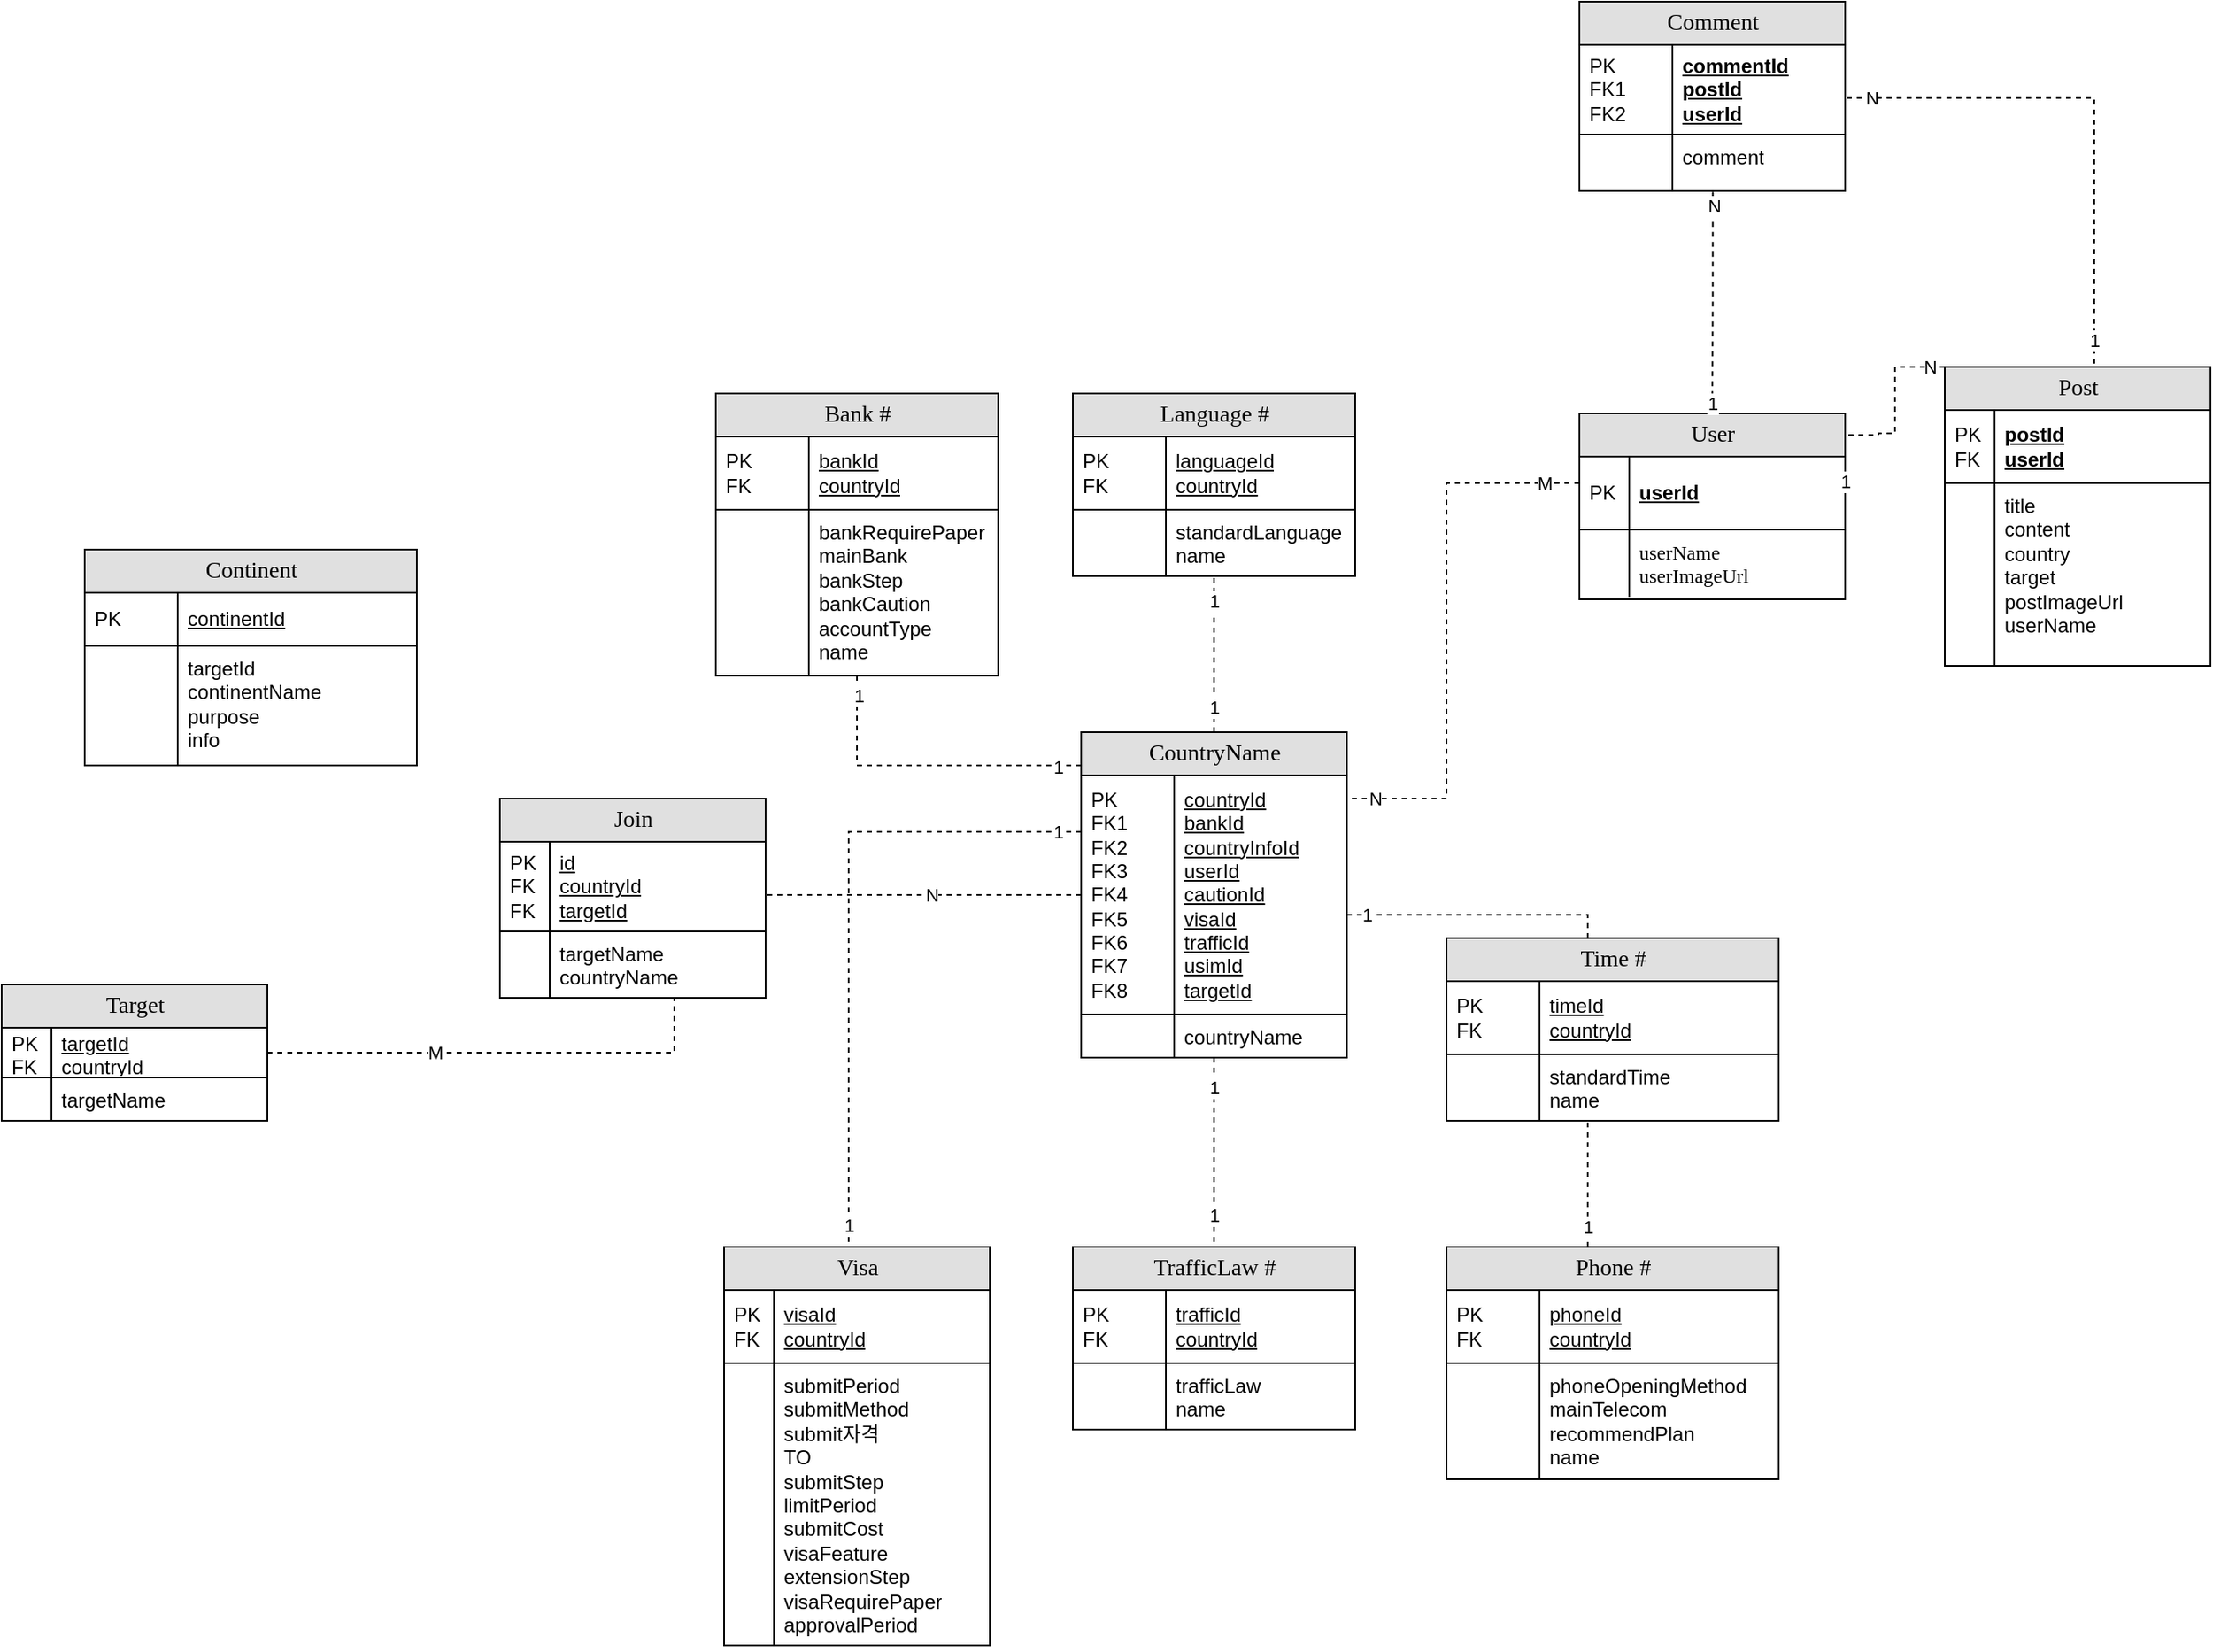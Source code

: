 <mxfile version="18.0.1" type="github">
  <diagram name="Page-1" id="e56a1550-8fbb-45ad-956c-1786394a9013">
    <mxGraphModel dx="2138" dy="579" grid="1" gridSize="10" guides="1" tooltips="1" connect="1" arrows="1" fold="1" page="1" pageScale="1" pageWidth="1100" pageHeight="850" background="none" math="0" shadow="0">
      <root>
        <mxCell id="0" />
        <mxCell id="1" parent="0" />
        <mxCell id="2e49270ec7c68f3f-8" value="Target" style="swimlane;html=1;fontStyle=0;childLayout=stackLayout;horizontal=1;startSize=26;fillColor=#e0e0e0;horizontalStack=0;resizeParent=1;resizeLast=0;collapsible=1;marginBottom=0;swimlaneFillColor=#ffffff;align=center;rounded=0;shadow=0;comic=0;labelBackgroundColor=none;strokeWidth=1;fontFamily=Verdana;fontSize=14;swimlaneLine=1;" parent="1" vertex="1">
          <mxGeometry x="-1050" y="722" width="160" height="82" as="geometry" />
        </mxCell>
        <mxCell id="2e49270ec7c68f3f-9" value="&lt;span style=&quot;font-weight: normal&quot;&gt;targetId&lt;br&gt;countryId&lt;br&gt;&lt;/span&gt;" style="shape=partialRectangle;top=0;left=0;right=0;bottom=1;html=1;align=left;verticalAlign=middle;fillColor=none;spacingLeft=34;spacingRight=4;whiteSpace=wrap;overflow=hidden;rotatable=0;points=[[0,0.5],[1,0.5]];portConstraint=eastwest;dropTarget=0;fontStyle=5;" parent="2e49270ec7c68f3f-8" vertex="1">
          <mxGeometry y="26" width="160" height="30" as="geometry" />
        </mxCell>
        <mxCell id="2e49270ec7c68f3f-10" value="PK&lt;br&gt;FK" style="shape=partialRectangle;top=0;left=0;bottom=0;html=1;fillColor=none;align=left;verticalAlign=middle;spacingLeft=4;spacingRight=4;whiteSpace=wrap;overflow=hidden;rotatable=0;points=[];portConstraint=eastwest;part=1;" parent="2e49270ec7c68f3f-9" vertex="1" connectable="0">
          <mxGeometry width="30" height="30" as="geometry" />
        </mxCell>
        <mxCell id="2e49270ec7c68f3f-11" value="targetName" style="shape=partialRectangle;top=0;left=0;right=0;bottom=0;html=1;align=left;verticalAlign=top;fillColor=none;spacingLeft=34;spacingRight=4;whiteSpace=wrap;overflow=hidden;rotatable=0;points=[[0,0.5],[1,0.5]];portConstraint=eastwest;dropTarget=0;" parent="2e49270ec7c68f3f-8" vertex="1">
          <mxGeometry y="56" width="160" height="26" as="geometry" />
        </mxCell>
        <mxCell id="2e49270ec7c68f3f-12" value="" style="shape=partialRectangle;top=0;left=0;bottom=0;html=1;fillColor=none;align=left;verticalAlign=top;spacingLeft=4;spacingRight=4;whiteSpace=wrap;overflow=hidden;rotatable=0;points=[];portConstraint=eastwest;part=1;" parent="2e49270ec7c68f3f-11" vertex="1" connectable="0">
          <mxGeometry width="30" height="26" as="geometry" />
        </mxCell>
        <mxCell id="2e49270ec7c68f3f-19" value="Post" style="swimlane;html=1;fontStyle=0;childLayout=stackLayout;horizontal=1;startSize=26;fillColor=#e0e0e0;horizontalStack=0;resizeParent=1;resizeLast=0;collapsible=1;marginBottom=0;swimlaneFillColor=#ffffff;align=center;rounded=0;shadow=0;comic=0;labelBackgroundColor=none;strokeWidth=1;fontFamily=Verdana;fontSize=14" parent="1" vertex="1">
          <mxGeometry x="120" y="350" width="160" height="180" as="geometry" />
        </mxCell>
        <mxCell id="2e49270ec7c68f3f-20" value="postId&lt;br&gt;userId" style="shape=partialRectangle;top=0;left=0;right=0;bottom=1;html=1;align=left;verticalAlign=middle;fillColor=none;spacingLeft=34;spacingRight=4;whiteSpace=wrap;overflow=hidden;rotatable=0;points=[[0,0.5],[1,0.5]];portConstraint=eastwest;dropTarget=0;fontStyle=5;" parent="2e49270ec7c68f3f-19" vertex="1">
          <mxGeometry y="26" width="160" height="44" as="geometry" />
        </mxCell>
        <mxCell id="2e49270ec7c68f3f-21" value="PK&lt;br&gt;FK" style="shape=partialRectangle;top=0;left=0;bottom=0;html=1;fillColor=none;align=left;verticalAlign=middle;spacingLeft=4;spacingRight=4;whiteSpace=wrap;overflow=hidden;rotatable=0;points=[];portConstraint=eastwest;part=1;" parent="2e49270ec7c68f3f-20" vertex="1" connectable="0">
          <mxGeometry width="30" height="44" as="geometry" />
        </mxCell>
        <mxCell id="2e49270ec7c68f3f-22" value="title&lt;br&gt;content&lt;br&gt;country&lt;br&gt;target&lt;br&gt;postImageUrl&lt;br&gt;userName" style="shape=partialRectangle;top=0;left=0;right=0;bottom=0;html=1;align=left;verticalAlign=top;fillColor=none;spacingLeft=34;spacingRight=4;whiteSpace=wrap;overflow=hidden;rotatable=0;points=[[0,0.5],[1,0.5]];portConstraint=eastwest;dropTarget=0;" parent="2e49270ec7c68f3f-19" vertex="1">
          <mxGeometry y="70" width="160" height="110" as="geometry" />
        </mxCell>
        <mxCell id="2e49270ec7c68f3f-23" value="" style="shape=partialRectangle;top=0;left=0;bottom=0;html=1;fillColor=none;align=left;verticalAlign=top;spacingLeft=4;spacingRight=4;whiteSpace=wrap;overflow=hidden;rotatable=0;points=[];portConstraint=eastwest;part=1;" parent="2e49270ec7c68f3f-22" vertex="1" connectable="0">
          <mxGeometry width="30" height="110" as="geometry" />
        </mxCell>
        <mxCell id="2e49270ec7c68f3f-41" value="Language #" style="swimlane;html=1;fontStyle=0;childLayout=stackLayout;horizontal=1;startSize=26;fillColor=#e0e0e0;horizontalStack=0;resizeParent=1;resizeLast=0;collapsible=1;marginBottom=0;swimlaneFillColor=#ffffff;align=center;rounded=0;shadow=0;comic=0;labelBackgroundColor=none;strokeWidth=1;fontFamily=Verdana;fontSize=14" parent="1" vertex="1">
          <mxGeometry x="-405" y="366" width="170" height="110" as="geometry" />
        </mxCell>
        <mxCell id="2e49270ec7c68f3f-44" value="languageId&lt;br&gt;countryId" style="shape=partialRectangle;top=0;left=0;right=0;bottom=1;html=1;align=left;verticalAlign=middle;fillColor=none;spacingLeft=60;spacingRight=4;whiteSpace=wrap;overflow=hidden;rotatable=0;points=[[0,0.5],[1,0.5]];portConstraint=eastwest;dropTarget=0;fontStyle=4;" parent="2e49270ec7c68f3f-41" vertex="1">
          <mxGeometry y="26" width="170" height="44" as="geometry" />
        </mxCell>
        <mxCell id="2e49270ec7c68f3f-45" value="&lt;span style=&quot;font-weight: normal&quot;&gt;PK&lt;br&gt;FK&lt;/span&gt;" style="shape=partialRectangle;fontStyle=1;top=0;left=0;bottom=0;html=1;fillColor=none;align=left;verticalAlign=middle;spacingLeft=4;spacingRight=4;whiteSpace=wrap;overflow=hidden;rotatable=0;points=[];portConstraint=eastwest;part=1;" parent="2e49270ec7c68f3f-44" vertex="1" connectable="0">
          <mxGeometry width="56" height="44" as="geometry" />
        </mxCell>
        <mxCell id="2e49270ec7c68f3f-46" value="standardLanguage&lt;br&gt;name" style="shape=partialRectangle;top=0;left=0;right=0;bottom=0;html=1;align=left;verticalAlign=top;fillColor=none;spacingLeft=60;spacingRight=4;whiteSpace=wrap;overflow=hidden;rotatable=0;points=[[0,0.5],[1,0.5]];portConstraint=eastwest;dropTarget=0;" parent="2e49270ec7c68f3f-41" vertex="1">
          <mxGeometry y="70" width="170" height="40" as="geometry" />
        </mxCell>
        <mxCell id="2e49270ec7c68f3f-47" value="" style="shape=partialRectangle;top=0;left=0;bottom=0;html=1;fillColor=none;align=left;verticalAlign=top;spacingLeft=4;spacingRight=4;whiteSpace=wrap;overflow=hidden;rotatable=0;points=[];portConstraint=eastwest;part=1;" parent="2e49270ec7c68f3f-46" vertex="1" connectable="0">
          <mxGeometry width="56" height="40" as="geometry" />
        </mxCell>
        <mxCell id="2e49270ec7c68f3f-48" value="Comment" style="swimlane;html=1;fontStyle=0;childLayout=stackLayout;horizontal=1;startSize=26;fillColor=#e0e0e0;horizontalStack=0;resizeParent=1;resizeLast=0;collapsible=1;marginBottom=0;swimlaneFillColor=#ffffff;align=center;rounded=0;shadow=0;comic=0;labelBackgroundColor=none;strokeWidth=1;fontFamily=Verdana;fontSize=14" parent="1" vertex="1">
          <mxGeometry x="-100" y="130" width="160" height="114" as="geometry" />
        </mxCell>
        <mxCell id="2e49270ec7c68f3f-51" value="commentId&lt;br&gt;postId&lt;br&gt;userId" style="shape=partialRectangle;top=0;left=0;right=0;bottom=1;html=1;align=left;verticalAlign=middle;fillColor=none;spacingLeft=60;spacingRight=4;whiteSpace=wrap;overflow=hidden;rotatable=0;points=[[0,0.5],[1,0.5]];portConstraint=eastwest;dropTarget=0;fontStyle=5;" parent="2e49270ec7c68f3f-48" vertex="1">
          <mxGeometry y="26" width="160" height="54" as="geometry" />
        </mxCell>
        <mxCell id="2e49270ec7c68f3f-52" value="&lt;span style=&quot;font-weight: 400&quot;&gt;PK&lt;/span&gt;&lt;br style=&quot;font-weight: 400&quot;&gt;&lt;span style=&quot;font-weight: 400&quot;&gt;FK1&lt;/span&gt;&lt;br style=&quot;font-weight: 400&quot;&gt;&lt;span style=&quot;font-weight: 400&quot;&gt;FK2&lt;/span&gt;&lt;span style=&quot;font-weight: normal&quot;&gt;&lt;br&gt;&lt;/span&gt;" style="shape=partialRectangle;fontStyle=1;top=0;left=0;bottom=0;html=1;fillColor=none;align=left;verticalAlign=middle;spacingLeft=4;spacingRight=4;whiteSpace=wrap;overflow=hidden;rotatable=0;points=[];portConstraint=eastwest;part=1;" parent="2e49270ec7c68f3f-51" vertex="1" connectable="0">
          <mxGeometry width="56" height="54" as="geometry" />
        </mxCell>
        <mxCell id="2e49270ec7c68f3f-53" value="comment" style="shape=partialRectangle;top=0;left=0;right=0;bottom=0;html=1;align=left;verticalAlign=top;fillColor=none;spacingLeft=60;spacingRight=4;whiteSpace=wrap;overflow=hidden;rotatable=0;points=[[0,0.5],[1,0.5]];portConstraint=eastwest;dropTarget=0;" parent="2e49270ec7c68f3f-48" vertex="1">
          <mxGeometry y="80" width="160" height="34" as="geometry" />
        </mxCell>
        <mxCell id="2e49270ec7c68f3f-54" value="" style="shape=partialRectangle;top=0;left=0;bottom=0;html=1;fillColor=none;align=left;verticalAlign=top;spacingLeft=4;spacingRight=4;whiteSpace=wrap;overflow=hidden;rotatable=0;points=[];portConstraint=eastwest;part=1;" parent="2e49270ec7c68f3f-53" vertex="1" connectable="0">
          <mxGeometry width="56" height="34" as="geometry" />
        </mxCell>
        <mxCell id="2e49270ec7c68f3f-80" value="User" style="swimlane;html=1;fontStyle=0;childLayout=stackLayout;horizontal=1;startSize=26;fillColor=#e0e0e0;horizontalStack=0;resizeParent=1;resizeLast=0;collapsible=1;marginBottom=0;swimlaneFillColor=#ffffff;align=center;rounded=0;shadow=0;comic=0;labelBackgroundColor=none;strokeWidth=1;fontFamily=Verdana;fontSize=14" parent="1" vertex="1">
          <mxGeometry x="-100" y="378" width="160" height="112" as="geometry" />
        </mxCell>
        <mxCell id="2e49270ec7c68f3f-81" value="userId&lt;br&gt;" style="shape=partialRectangle;top=0;left=0;right=0;bottom=1;html=1;align=left;verticalAlign=middle;fillColor=none;spacingLeft=34;spacingRight=4;whiteSpace=wrap;overflow=hidden;rotatable=0;points=[[0,0.5],[1,0.5]];portConstraint=eastwest;dropTarget=0;fontStyle=5;" parent="2e49270ec7c68f3f-80" vertex="1">
          <mxGeometry y="26" width="160" height="44" as="geometry" />
        </mxCell>
        <mxCell id="2e49270ec7c68f3f-82" value="PK" style="shape=partialRectangle;top=0;left=0;bottom=0;html=1;fillColor=none;align=left;verticalAlign=middle;spacingLeft=4;spacingRight=4;whiteSpace=wrap;overflow=hidden;rotatable=0;points=[];portConstraint=eastwest;part=1;" parent="2e49270ec7c68f3f-81" vertex="1" connectable="0">
          <mxGeometry width="30" height="44" as="geometry" />
        </mxCell>
        <mxCell id="2e49270ec7c68f3f-83" value="&lt;span style=&quot;font-family: verdana;&quot;&gt;userName&lt;/span&gt;&lt;span style=&quot;font-family: &amp;quot;verdana&amp;quot;&quot;&gt;&lt;br&gt;userImageUrl&lt;/span&gt;&lt;span style=&quot;font-family: &amp;quot;verdana&amp;quot;&quot;&gt;&lt;br&gt;&lt;/span&gt;" style="shape=partialRectangle;top=0;left=0;right=0;bottom=0;html=1;align=left;verticalAlign=top;fillColor=none;spacingLeft=34;spacingRight=4;whiteSpace=wrap;overflow=hidden;rotatable=0;points=[[0,0.5],[1,0.5]];portConstraint=eastwest;dropTarget=0;" parent="2e49270ec7c68f3f-80" vertex="1">
          <mxGeometry y="70" width="160" height="40" as="geometry" />
        </mxCell>
        <mxCell id="2e49270ec7c68f3f-84" value="" style="shape=partialRectangle;top=0;left=0;bottom=0;html=1;fillColor=none;align=left;verticalAlign=top;spacingLeft=4;spacingRight=4;whiteSpace=wrap;overflow=hidden;rotatable=0;points=[];portConstraint=eastwest;part=1;" parent="2e49270ec7c68f3f-83" vertex="1" connectable="0">
          <mxGeometry width="30" height="40" as="geometry" />
        </mxCell>
        <mxCell id="tNIk587-VXtJ0hKRiNav-23" value="Visa" style="swimlane;html=1;fontStyle=0;childLayout=stackLayout;horizontal=1;startSize=26;fillColor=#e0e0e0;horizontalStack=0;resizeParent=1;resizeLast=0;collapsible=1;marginBottom=0;swimlaneFillColor=#ffffff;align=center;rounded=0;shadow=0;comic=0;labelBackgroundColor=none;strokeWidth=1;fontFamily=Verdana;fontSize=14;swimlaneLine=1;" parent="1" vertex="1">
          <mxGeometry x="-615" y="880" width="160" height="240" as="geometry" />
        </mxCell>
        <mxCell id="tNIk587-VXtJ0hKRiNav-24" value="&lt;span style=&quot;font-weight: normal&quot;&gt;visaId&lt;br&gt;countryId&lt;br&gt;&lt;/span&gt;" style="shape=partialRectangle;top=0;left=0;right=0;bottom=1;html=1;align=left;verticalAlign=middle;fillColor=none;spacingLeft=34;spacingRight=4;whiteSpace=wrap;overflow=hidden;rotatable=0;points=[[0,0.5],[1,0.5]];portConstraint=eastwest;dropTarget=0;fontStyle=5;" parent="tNIk587-VXtJ0hKRiNav-23" vertex="1">
          <mxGeometry y="26" width="160" height="44" as="geometry" />
        </mxCell>
        <mxCell id="tNIk587-VXtJ0hKRiNav-25" value="PK&lt;br&gt;FK" style="shape=partialRectangle;top=0;left=0;bottom=0;html=1;fillColor=none;align=left;verticalAlign=middle;spacingLeft=4;spacingRight=4;whiteSpace=wrap;overflow=hidden;rotatable=0;points=[];portConstraint=eastwest;part=1;" parent="tNIk587-VXtJ0hKRiNav-24" vertex="1" connectable="0">
          <mxGeometry width="30" height="44" as="geometry" />
        </mxCell>
        <mxCell id="tNIk587-VXtJ0hKRiNav-26" value="submitPeriod&lt;br&gt;submitMethod&lt;br&gt;submit자격&lt;br&gt;TO&lt;br&gt;submitStep&lt;br&gt;limitPeriod&lt;br&gt;submitCost&lt;br&gt;visaFeature&lt;br&gt;extensionStep&lt;br&gt;visaRequirePaper&lt;br&gt;approvalPeriod" style="shape=partialRectangle;top=0;left=0;right=0;bottom=0;html=1;align=left;verticalAlign=top;fillColor=none;spacingLeft=34;spacingRight=4;whiteSpace=wrap;overflow=hidden;rotatable=0;points=[[0,0.5],[1,0.5]];portConstraint=eastwest;dropTarget=0;" parent="tNIk587-VXtJ0hKRiNav-23" vertex="1">
          <mxGeometry y="70" width="160" height="170" as="geometry" />
        </mxCell>
        <mxCell id="tNIk587-VXtJ0hKRiNav-27" value="" style="shape=partialRectangle;top=0;left=0;bottom=0;html=1;fillColor=none;align=left;verticalAlign=top;spacingLeft=4;spacingRight=4;whiteSpace=wrap;overflow=hidden;rotatable=0;points=[];portConstraint=eastwest;part=1;" parent="tNIk587-VXtJ0hKRiNav-26" vertex="1" connectable="0">
          <mxGeometry width="30" height="170" as="geometry" />
        </mxCell>
        <mxCell id="tNIk587-VXtJ0hKRiNav-42" value="Bank #" style="swimlane;html=1;fontStyle=0;childLayout=stackLayout;horizontal=1;startSize=26;fillColor=#e0e0e0;horizontalStack=0;resizeParent=1;resizeLast=0;collapsible=1;marginBottom=0;swimlaneFillColor=#ffffff;align=center;rounded=0;shadow=0;comic=0;labelBackgroundColor=none;strokeWidth=1;fontFamily=Verdana;fontSize=14" parent="1" vertex="1">
          <mxGeometry x="-620" y="366" width="170" height="170" as="geometry" />
        </mxCell>
        <mxCell id="tNIk587-VXtJ0hKRiNav-43" value="&lt;span style=&quot;font-weight: 400&quot;&gt;bankId&lt;br&gt;countryId&lt;br&gt;&lt;/span&gt;" style="shape=partialRectangle;top=0;left=0;right=0;bottom=1;html=1;align=left;verticalAlign=middle;fillColor=none;spacingLeft=60;spacingRight=4;whiteSpace=wrap;overflow=hidden;rotatable=0;points=[[0,0.5],[1,0.5]];portConstraint=eastwest;dropTarget=0;fontStyle=5;" parent="tNIk587-VXtJ0hKRiNav-42" vertex="1">
          <mxGeometry y="26" width="170" height="44" as="geometry" />
        </mxCell>
        <mxCell id="tNIk587-VXtJ0hKRiNav-44" value="&lt;span style=&quot;font-weight: normal&quot;&gt;PK&lt;br&gt;FK&lt;br&gt;&lt;/span&gt;" style="shape=partialRectangle;fontStyle=1;top=0;left=0;bottom=0;html=1;fillColor=none;align=left;verticalAlign=middle;spacingLeft=4;spacingRight=4;whiteSpace=wrap;overflow=hidden;rotatable=0;points=[];portConstraint=eastwest;part=1;" parent="tNIk587-VXtJ0hKRiNav-43" vertex="1" connectable="0">
          <mxGeometry width="56" height="44" as="geometry" />
        </mxCell>
        <mxCell id="tNIk587-VXtJ0hKRiNav-45" value="bankRequirePaper&lt;br&gt;mainBank&lt;br&gt;bankStep&lt;br&gt;bankCaution&lt;br&gt;accountType&lt;br&gt;name" style="shape=partialRectangle;top=0;left=0;right=0;bottom=0;html=1;align=left;verticalAlign=top;fillColor=none;spacingLeft=60;spacingRight=4;whiteSpace=wrap;overflow=hidden;rotatable=0;points=[[0,0.5],[1,0.5]];portConstraint=eastwest;dropTarget=0;" parent="tNIk587-VXtJ0hKRiNav-42" vertex="1">
          <mxGeometry y="70" width="170" height="100" as="geometry" />
        </mxCell>
        <mxCell id="tNIk587-VXtJ0hKRiNav-46" value="" style="shape=partialRectangle;top=0;left=0;bottom=0;html=1;fillColor=none;align=left;verticalAlign=top;spacingLeft=4;spacingRight=4;whiteSpace=wrap;overflow=hidden;rotatable=0;points=[];portConstraint=eastwest;part=1;" parent="tNIk587-VXtJ0hKRiNav-45" vertex="1" connectable="0">
          <mxGeometry width="56" height="100.0" as="geometry" />
        </mxCell>
        <mxCell id="tNIk587-VXtJ0hKRiNav-47" value="TrafficLaw #" style="swimlane;html=1;fontStyle=0;childLayout=stackLayout;horizontal=1;startSize=26;fillColor=#e0e0e0;horizontalStack=0;resizeParent=1;resizeLast=0;collapsible=1;marginBottom=0;swimlaneFillColor=#ffffff;align=center;rounded=0;shadow=0;comic=0;labelBackgroundColor=none;strokeWidth=1;fontFamily=Verdana;fontSize=14" parent="1" vertex="1">
          <mxGeometry x="-405" y="880" width="170" height="110" as="geometry" />
        </mxCell>
        <mxCell id="tNIk587-VXtJ0hKRiNav-48" value="&lt;span style=&quot;font-weight: 400&quot;&gt;trafficId&lt;br&gt;countryId&lt;br&gt;&lt;/span&gt;" style="shape=partialRectangle;top=0;left=0;right=0;bottom=1;html=1;align=left;verticalAlign=middle;fillColor=none;spacingLeft=60;spacingRight=4;whiteSpace=wrap;overflow=hidden;rotatable=0;points=[[0,0.5],[1,0.5]];portConstraint=eastwest;dropTarget=0;fontStyle=5;" parent="tNIk587-VXtJ0hKRiNav-47" vertex="1">
          <mxGeometry y="26" width="170" height="44" as="geometry" />
        </mxCell>
        <mxCell id="tNIk587-VXtJ0hKRiNav-49" value="&lt;span style=&quot;font-weight: normal&quot;&gt;PK&lt;br&gt;FK&lt;br&gt;&lt;/span&gt;" style="shape=partialRectangle;fontStyle=1;top=0;left=0;bottom=0;html=1;fillColor=none;align=left;verticalAlign=middle;spacingLeft=4;spacingRight=4;whiteSpace=wrap;overflow=hidden;rotatable=0;points=[];portConstraint=eastwest;part=1;" parent="tNIk587-VXtJ0hKRiNav-48" vertex="1" connectable="0">
          <mxGeometry width="56" height="44" as="geometry" />
        </mxCell>
        <mxCell id="tNIk587-VXtJ0hKRiNav-50" value="trafficLaw&lt;br&gt;name" style="shape=partialRectangle;top=0;left=0;right=0;bottom=0;html=1;align=left;verticalAlign=top;fillColor=none;spacingLeft=60;spacingRight=4;whiteSpace=wrap;overflow=hidden;rotatable=0;points=[[0,0.5],[1,0.5]];portConstraint=eastwest;dropTarget=0;" parent="tNIk587-VXtJ0hKRiNav-47" vertex="1">
          <mxGeometry y="70" width="170" height="40" as="geometry" />
        </mxCell>
        <mxCell id="tNIk587-VXtJ0hKRiNav-51" value="" style="shape=partialRectangle;top=0;left=0;bottom=0;html=1;fillColor=none;align=left;verticalAlign=top;spacingLeft=4;spacingRight=4;whiteSpace=wrap;overflow=hidden;rotatable=0;points=[];portConstraint=eastwest;part=1;" parent="tNIk587-VXtJ0hKRiNav-50" vertex="1" connectable="0">
          <mxGeometry width="56" height="40.0" as="geometry" />
        </mxCell>
        <mxCell id="tNIk587-VXtJ0hKRiNav-57" value="Phone #" style="swimlane;html=1;fontStyle=0;childLayout=stackLayout;horizontal=1;startSize=26;fillColor=#e0e0e0;horizontalStack=0;resizeParent=1;resizeLast=0;collapsible=1;marginBottom=0;swimlaneFillColor=#ffffff;align=center;rounded=0;shadow=0;comic=0;labelBackgroundColor=none;strokeWidth=1;fontFamily=Verdana;fontSize=14" parent="1" vertex="1">
          <mxGeometry x="-180" y="880" width="200" height="140" as="geometry" />
        </mxCell>
        <mxCell id="tNIk587-VXtJ0hKRiNav-58" value="&lt;span style=&quot;font-weight: 400&quot;&gt;phoneId&lt;br&gt;countryId&lt;br&gt;&lt;/span&gt;" style="shape=partialRectangle;top=0;left=0;right=0;bottom=1;html=1;align=left;verticalAlign=middle;fillColor=none;spacingLeft=60;spacingRight=4;whiteSpace=wrap;overflow=hidden;rotatable=0;points=[[0,0.5],[1,0.5]];portConstraint=eastwest;dropTarget=0;fontStyle=5;" parent="tNIk587-VXtJ0hKRiNav-57" vertex="1">
          <mxGeometry y="26" width="200" height="44" as="geometry" />
        </mxCell>
        <mxCell id="tNIk587-VXtJ0hKRiNav-59" value="&lt;span style=&quot;font-weight: normal&quot;&gt;PK&lt;br&gt;FK&lt;br&gt;&lt;/span&gt;" style="shape=partialRectangle;fontStyle=1;top=0;left=0;bottom=0;html=1;fillColor=none;align=left;verticalAlign=middle;spacingLeft=4;spacingRight=4;whiteSpace=wrap;overflow=hidden;rotatable=0;points=[];portConstraint=eastwest;part=1;" parent="tNIk587-VXtJ0hKRiNav-58" vertex="1" connectable="0">
          <mxGeometry width="56" height="44" as="geometry" />
        </mxCell>
        <mxCell id="tNIk587-VXtJ0hKRiNav-60" value="phoneOpeningMethod&lt;br&gt;mainTelecom&lt;br&gt;recommendPlan&lt;br&gt;name" style="shape=partialRectangle;top=0;left=0;right=0;bottom=0;html=1;align=left;verticalAlign=top;fillColor=none;spacingLeft=60;spacingRight=4;whiteSpace=wrap;overflow=hidden;rotatable=0;points=[[0,0.5],[1,0.5]];portConstraint=eastwest;dropTarget=0;" parent="tNIk587-VXtJ0hKRiNav-57" vertex="1">
          <mxGeometry y="70" width="200" height="70" as="geometry" />
        </mxCell>
        <mxCell id="tNIk587-VXtJ0hKRiNav-61" value="" style="shape=partialRectangle;top=0;left=0;bottom=0;html=1;fillColor=none;align=left;verticalAlign=top;spacingLeft=4;spacingRight=4;whiteSpace=wrap;overflow=hidden;rotatable=0;points=[];portConstraint=eastwest;part=1;" parent="tNIk587-VXtJ0hKRiNav-60" vertex="1" connectable="0">
          <mxGeometry width="56" height="70.0" as="geometry" />
        </mxCell>
        <mxCell id="tNIk587-VXtJ0hKRiNav-78" value="CountryName" style="swimlane;html=1;fontStyle=0;childLayout=stackLayout;horizontal=1;startSize=26;fillColor=#e0e0e0;horizontalStack=0;resizeParent=1;resizeLast=0;collapsible=1;marginBottom=0;swimlaneFillColor=#ffffff;align=center;rounded=0;shadow=0;comic=0;labelBackgroundColor=none;strokeWidth=1;fontFamily=Verdana;fontSize=14" parent="1" vertex="1">
          <mxGeometry x="-400" y="570" width="160" height="196" as="geometry" />
        </mxCell>
        <mxCell id="tNIk587-VXtJ0hKRiNav-79" value="&lt;font face=&quot;helvetica&quot; style=&quot;font-weight: normal&quot;&gt;countryId&lt;br&gt;bankId&lt;br&gt;countryInfoId&lt;br&gt;userId&lt;br&gt;cautionId&lt;br&gt;visaId&lt;br&gt;trafficId&lt;br&gt;usimId&lt;br&gt;targetId&lt;br&gt;&lt;/font&gt;" style="shape=partialRectangle;top=0;left=0;right=0;bottom=1;html=1;align=left;verticalAlign=middle;fillColor=none;spacingLeft=60;spacingRight=4;whiteSpace=wrap;overflow=hidden;rotatable=0;points=[[0,0.5],[1,0.5]];portConstraint=eastwest;dropTarget=0;fontStyle=5;" parent="tNIk587-VXtJ0hKRiNav-78" vertex="1">
          <mxGeometry y="26" width="160" height="144" as="geometry" />
        </mxCell>
        <mxCell id="tNIk587-VXtJ0hKRiNav-80" value="&lt;span style=&quot;font-weight: normal&quot;&gt;PK&lt;br&gt;FK1&lt;br&gt;FK2&lt;br&gt;FK3&lt;br&gt;FK4&lt;br&gt;FK5&lt;br&gt;FK6&lt;br&gt;FK7&lt;br&gt;FK8&lt;br&gt;&lt;/span&gt;" style="shape=partialRectangle;fontStyle=1;top=0;left=0;bottom=0;html=1;fillColor=none;align=left;verticalAlign=middle;spacingLeft=4;spacingRight=4;whiteSpace=wrap;overflow=hidden;rotatable=0;points=[];portConstraint=eastwest;part=1;" parent="tNIk587-VXtJ0hKRiNav-79" vertex="1" connectable="0">
          <mxGeometry width="56" height="144" as="geometry" />
        </mxCell>
        <mxCell id="tNIk587-VXtJ0hKRiNav-81" value="countryName" style="shape=partialRectangle;top=0;left=0;right=0;bottom=0;html=1;align=left;verticalAlign=top;fillColor=none;spacingLeft=60;spacingRight=4;whiteSpace=wrap;overflow=hidden;rotatable=0;points=[[0,0.5],[1,0.5]];portConstraint=eastwest;dropTarget=0;" parent="tNIk587-VXtJ0hKRiNav-78" vertex="1">
          <mxGeometry y="170" width="160" height="26" as="geometry" />
        </mxCell>
        <mxCell id="tNIk587-VXtJ0hKRiNav-82" value="" style="shape=partialRectangle;top=0;left=0;bottom=0;html=1;fillColor=none;align=left;verticalAlign=top;spacingLeft=4;spacingRight=4;whiteSpace=wrap;overflow=hidden;rotatable=0;points=[];portConstraint=eastwest;part=1;" parent="tNIk587-VXtJ0hKRiNav-81" vertex="1" connectable="0">
          <mxGeometry width="56" height="26" as="geometry" />
        </mxCell>
        <mxCell id="w4OuDEt28Mf8_ElRkc28-23" style="edgeStyle=orthogonalEdgeStyle;rounded=0;orthogonalLoop=1;jettySize=auto;html=1;endArrow=none;endFill=0;dashed=1;" parent="1" source="tNIk587-VXtJ0hKRiNav-78" target="2e49270ec7c68f3f-41" edge="1">
          <mxGeometry relative="1" as="geometry" />
        </mxCell>
        <mxCell id="w4OuDEt28Mf8_ElRkc28-50" value="1" style="edgeLabel;html=1;align=center;verticalAlign=middle;resizable=0;points=[];" parent="w4OuDEt28Mf8_ElRkc28-23" vertex="1" connectable="0">
          <mxGeometry x="-0.677" relative="1" as="geometry">
            <mxPoint as="offset" />
          </mxGeometry>
        </mxCell>
        <mxCell id="w4OuDEt28Mf8_ElRkc28-51" value="1" style="edgeLabel;html=1;align=center;verticalAlign=middle;resizable=0;points=[];" parent="w4OuDEt28Mf8_ElRkc28-23" vertex="1" connectable="0">
          <mxGeometry x="0.676" relative="1" as="geometry">
            <mxPoint as="offset" />
          </mxGeometry>
        </mxCell>
        <mxCell id="w4OuDEt28Mf8_ElRkc28-32" style="edgeStyle=orthogonalEdgeStyle;rounded=0;orthogonalLoop=1;jettySize=auto;html=1;endArrow=none;endFill=0;dashed=1;" parent="1" source="2e49270ec7c68f3f-80" target="tNIk587-VXtJ0hKRiNav-78" edge="1">
          <mxGeometry relative="1" as="geometry">
            <mxPoint x="-220" y="687" as="sourcePoint" />
            <mxPoint x="-60" y="850" as="targetPoint" />
            <Array as="points">
              <mxPoint x="-180" y="420" />
              <mxPoint x="-180" y="610" />
            </Array>
          </mxGeometry>
        </mxCell>
        <mxCell id="w4OuDEt28Mf8_ElRkc28-35" value="M" style="edgeLabel;html=1;align=center;verticalAlign=middle;resizable=0;points=[];" parent="w4OuDEt28Mf8_ElRkc28-32" vertex="1" connectable="0">
          <mxGeometry x="-0.871" relative="1" as="geometry">
            <mxPoint as="offset" />
          </mxGeometry>
        </mxCell>
        <mxCell id="w4OuDEt28Mf8_ElRkc28-52" value="N" style="edgeLabel;html=1;align=center;verticalAlign=middle;resizable=0;points=[];" parent="w4OuDEt28Mf8_ElRkc28-32" vertex="1" connectable="0">
          <mxGeometry x="0.896" relative="1" as="geometry">
            <mxPoint as="offset" />
          </mxGeometry>
        </mxCell>
        <mxCell id="w4OuDEt28Mf8_ElRkc28-36" style="edgeStyle=orthogonalEdgeStyle;rounded=0;orthogonalLoop=1;jettySize=auto;html=1;endArrow=none;endFill=0;dashed=1;" parent="1" source="tNIk587-VXtJ0hKRiNav-78" target="tNIk587-VXtJ0hKRiNav-23" edge="1">
          <mxGeometry relative="1" as="geometry">
            <mxPoint x="-460" y="612.003" as="sourcePoint" />
            <mxPoint x="-510" y="730.003" as="targetPoint" />
            <Array as="points">
              <mxPoint x="-540" y="630" />
            </Array>
          </mxGeometry>
        </mxCell>
        <mxCell id="w4OuDEt28Mf8_ElRkc28-39" value="1" style="edgeLabel;html=1;align=center;verticalAlign=middle;resizable=0;points=[];" parent="w4OuDEt28Mf8_ElRkc28-36" vertex="1" connectable="0">
          <mxGeometry x="-0.929" relative="1" as="geometry">
            <mxPoint as="offset" />
          </mxGeometry>
        </mxCell>
        <mxCell id="w4OuDEt28Mf8_ElRkc28-40" value="1" style="edgeLabel;html=1;align=center;verticalAlign=middle;resizable=0;points=[];" parent="w4OuDEt28Mf8_ElRkc28-36" vertex="1" connectable="0">
          <mxGeometry x="0.93" relative="1" as="geometry">
            <mxPoint as="offset" />
          </mxGeometry>
        </mxCell>
        <mxCell id="w4OuDEt28Mf8_ElRkc28-42" style="edgeStyle=orthogonalEdgeStyle;rounded=0;orthogonalLoop=1;jettySize=auto;html=1;endArrow=none;endFill=0;dashed=1;" parent="1" source="tNIk587-VXtJ0hKRiNav-78" target="tNIk587-VXtJ0hKRiNav-47" edge="1">
          <mxGeometry relative="1" as="geometry">
            <mxPoint x="-340" y="689" as="sourcePoint" />
            <mxPoint x="-510" y="850.0" as="targetPoint" />
          </mxGeometry>
        </mxCell>
        <mxCell id="w4OuDEt28Mf8_ElRkc28-48" value="1" style="edgeLabel;html=1;align=center;verticalAlign=middle;resizable=0;points=[];" parent="w4OuDEt28Mf8_ElRkc28-42" vertex="1" connectable="0">
          <mxGeometry x="-0.691" relative="1" as="geometry">
            <mxPoint as="offset" />
          </mxGeometry>
        </mxCell>
        <mxCell id="w4OuDEt28Mf8_ElRkc28-49" value="1" style="edgeLabel;html=1;align=center;verticalAlign=middle;resizable=0;points=[];" parent="w4OuDEt28Mf8_ElRkc28-42" vertex="1" connectable="0">
          <mxGeometry x="0.655" relative="1" as="geometry">
            <mxPoint as="offset" />
          </mxGeometry>
        </mxCell>
        <mxCell id="w4OuDEt28Mf8_ElRkc28-45" style="edgeStyle=orthogonalEdgeStyle;rounded=0;orthogonalLoop=1;jettySize=auto;html=1;endArrow=none;endFill=0;dashed=1;" parent="1" source="tNIk587-VXtJ0hKRiNav-78" target="tNIk587-VXtJ0hKRiNav-57" edge="1">
          <mxGeometry relative="1" as="geometry">
            <mxPoint x="-200" y="680" as="sourcePoint" />
            <mxPoint x="-200" y="750" as="targetPoint" />
            <Array as="points">
              <mxPoint x="-95" y="680" />
            </Array>
          </mxGeometry>
        </mxCell>
        <mxCell id="w4OuDEt28Mf8_ElRkc28-46" value="1" style="edgeLabel;html=1;align=center;verticalAlign=middle;resizable=0;points=[];" parent="w4OuDEt28Mf8_ElRkc28-45" vertex="1" connectable="0">
          <mxGeometry x="-0.929" relative="1" as="geometry">
            <mxPoint as="offset" />
          </mxGeometry>
        </mxCell>
        <mxCell id="w4OuDEt28Mf8_ElRkc28-47" value="1" style="edgeLabel;html=1;align=center;verticalAlign=middle;resizable=0;points=[];" parent="w4OuDEt28Mf8_ElRkc28-45" vertex="1" connectable="0">
          <mxGeometry x="0.93" relative="1" as="geometry">
            <mxPoint as="offset" />
          </mxGeometry>
        </mxCell>
        <mxCell id="w4OuDEt28Mf8_ElRkc28-53" style="edgeStyle=orthogonalEdgeStyle;rounded=0;orthogonalLoop=1;jettySize=auto;html=1;endArrow=none;endFill=0;dashed=1;" parent="1" source="tNIk587-VXtJ0hKRiNav-78" target="tNIk587-VXtJ0hKRiNav-42" edge="1">
          <mxGeometry relative="1" as="geometry">
            <mxPoint x="-490" y="590" as="sourcePoint" />
            <mxPoint x="-490" y="506" as="targetPoint" />
            <Array as="points">
              <mxPoint x="-535" y="590" />
            </Array>
          </mxGeometry>
        </mxCell>
        <mxCell id="w4OuDEt28Mf8_ElRkc28-56" value="1" style="edgeLabel;html=1;align=center;verticalAlign=middle;resizable=0;points=[];" parent="w4OuDEt28Mf8_ElRkc28-53" vertex="1" connectable="0">
          <mxGeometry x="0.877" y="-1" relative="1" as="geometry">
            <mxPoint as="offset" />
          </mxGeometry>
        </mxCell>
        <mxCell id="w4OuDEt28Mf8_ElRkc28-57" value="1" style="edgeLabel;html=1;align=center;verticalAlign=middle;resizable=0;points=[];" parent="w4OuDEt28Mf8_ElRkc28-53" vertex="1" connectable="0">
          <mxGeometry x="-0.854" y="1" relative="1" as="geometry">
            <mxPoint as="offset" />
          </mxGeometry>
        </mxCell>
        <mxCell id="w4OuDEt28Mf8_ElRkc28-61" style="edgeStyle=orthogonalEdgeStyle;rounded=0;orthogonalLoop=1;jettySize=auto;html=1;endArrow=none;endFill=0;dashed=1;" parent="1" source="tNIk587-VXtJ0hKRiNav-78" target="2e49270ec7c68f3f-8" edge="1">
          <mxGeometry relative="1" as="geometry">
            <mxPoint x="-460" y="1182" as="sourcePoint" />
            <mxPoint x="-460" y="1316" as="targetPoint" />
          </mxGeometry>
        </mxCell>
        <mxCell id="w4OuDEt28Mf8_ElRkc28-62" value="N" style="edgeLabel;html=1;align=center;verticalAlign=middle;resizable=0;points=[];" parent="w4OuDEt28Mf8_ElRkc28-61" vertex="1" connectable="0">
          <mxGeometry x="-0.691" relative="1" as="geometry">
            <mxPoint as="offset" />
          </mxGeometry>
        </mxCell>
        <mxCell id="w4OuDEt28Mf8_ElRkc28-63" value="M" style="edgeLabel;html=1;align=center;verticalAlign=middle;resizable=0;points=[];" parent="w4OuDEt28Mf8_ElRkc28-61" vertex="1" connectable="0">
          <mxGeometry x="0.655" relative="1" as="geometry">
            <mxPoint as="offset" />
          </mxGeometry>
        </mxCell>
        <mxCell id="w4OuDEt28Mf8_ElRkc28-64" style="edgeStyle=orthogonalEdgeStyle;rounded=0;orthogonalLoop=1;jettySize=auto;html=1;endArrow=none;endFill=0;dashed=1;exitX=0.502;exitY=1.017;exitDx=0;exitDy=0;exitPerimeter=0;" parent="1" source="2e49270ec7c68f3f-53" target="2e49270ec7c68f3f-80" edge="1">
          <mxGeometry relative="1" as="geometry">
            <mxPoint x="-10" y="260" as="sourcePoint" />
            <mxPoint x="-220" y="300.0" as="targetPoint" />
            <Array as="points" />
          </mxGeometry>
        </mxCell>
        <mxCell id="w4OuDEt28Mf8_ElRkc28-65" value="N" style="edgeLabel;html=1;align=center;verticalAlign=middle;resizable=0;points=[];" parent="w4OuDEt28Mf8_ElRkc28-64" vertex="1" connectable="0">
          <mxGeometry x="-0.871" relative="1" as="geometry">
            <mxPoint as="offset" />
          </mxGeometry>
        </mxCell>
        <mxCell id="w4OuDEt28Mf8_ElRkc28-66" value="1" style="edgeLabel;html=1;align=center;verticalAlign=middle;resizable=0;points=[];" parent="w4OuDEt28Mf8_ElRkc28-64" vertex="1" connectable="0">
          <mxGeometry x="0.896" relative="1" as="geometry">
            <mxPoint as="offset" />
          </mxGeometry>
        </mxCell>
        <mxCell id="w4OuDEt28Mf8_ElRkc28-67" style="edgeStyle=orthogonalEdgeStyle;rounded=0;orthogonalLoop=1;jettySize=auto;html=1;endArrow=none;endFill=0;dashed=1;entryX=1;entryY=0.5;entryDx=0;entryDy=0;" parent="1" source="2e49270ec7c68f3f-19" target="2e49270ec7c68f3f-81" edge="1">
          <mxGeometry relative="1" as="geometry">
            <mxPoint x="117.68" y="260.578" as="sourcePoint" />
            <mxPoint x="40" y="338" as="targetPoint" />
            <Array as="points">
              <mxPoint x="90" y="350" />
              <mxPoint x="90" y="390" />
              <mxPoint x="80" y="390" />
              <mxPoint x="80" y="391" />
            </Array>
          </mxGeometry>
        </mxCell>
        <mxCell id="w4OuDEt28Mf8_ElRkc28-68" value="N" style="edgeLabel;html=1;align=center;verticalAlign=middle;resizable=0;points=[];" parent="w4OuDEt28Mf8_ElRkc28-67" vertex="1" connectable="0">
          <mxGeometry x="-0.871" relative="1" as="geometry">
            <mxPoint as="offset" />
          </mxGeometry>
        </mxCell>
        <mxCell id="w4OuDEt28Mf8_ElRkc28-69" value="1" style="edgeLabel;html=1;align=center;verticalAlign=middle;resizable=0;points=[];" parent="w4OuDEt28Mf8_ElRkc28-67" vertex="1" connectable="0">
          <mxGeometry x="0.896" relative="1" as="geometry">
            <mxPoint as="offset" />
          </mxGeometry>
        </mxCell>
        <mxCell id="w4OuDEt28Mf8_ElRkc28-70" style="edgeStyle=orthogonalEdgeStyle;rounded=0;orthogonalLoop=1;jettySize=auto;html=1;endArrow=none;endFill=0;dashed=1;exitX=1;exitY=0.5;exitDx=0;exitDy=0;" parent="1" source="2e49270ec7c68f3f-51" target="2e49270ec7c68f3f-19" edge="1">
          <mxGeometry relative="1" as="geometry">
            <mxPoint x="320" y="230" as="sourcePoint" />
            <mxPoint x="250" y="271" as="targetPoint" />
            <Array as="points">
              <mxPoint x="210" y="188" />
            </Array>
          </mxGeometry>
        </mxCell>
        <mxCell id="w4OuDEt28Mf8_ElRkc28-71" value="N" style="edgeLabel;html=1;align=center;verticalAlign=middle;resizable=0;points=[];" parent="w4OuDEt28Mf8_ElRkc28-70" vertex="1" connectable="0">
          <mxGeometry x="-0.871" relative="1" as="geometry">
            <mxPoint as="offset" />
          </mxGeometry>
        </mxCell>
        <mxCell id="w4OuDEt28Mf8_ElRkc28-72" value="1" style="edgeLabel;html=1;align=center;verticalAlign=middle;resizable=0;points=[];" parent="w4OuDEt28Mf8_ElRkc28-70" vertex="1" connectable="0">
          <mxGeometry x="0.896" relative="1" as="geometry">
            <mxPoint as="offset" />
          </mxGeometry>
        </mxCell>
        <mxCell id="X8C_zfm3KMX-RgAe-6rS-1" value="Time #" style="swimlane;html=1;fontStyle=0;childLayout=stackLayout;horizontal=1;startSize=26;fillColor=#e0e0e0;horizontalStack=0;resizeParent=1;resizeLast=0;collapsible=1;marginBottom=0;swimlaneFillColor=#ffffff;align=center;rounded=0;shadow=0;comic=0;labelBackgroundColor=none;strokeWidth=1;fontFamily=Verdana;fontSize=14" parent="1" vertex="1">
          <mxGeometry x="-180" y="694" width="200" height="110" as="geometry" />
        </mxCell>
        <mxCell id="X8C_zfm3KMX-RgAe-6rS-2" value="&lt;span style=&quot;font-weight: 400&quot;&gt;timeId&lt;br&gt;countryId&lt;br&gt;&lt;/span&gt;" style="shape=partialRectangle;top=0;left=0;right=0;bottom=1;html=1;align=left;verticalAlign=middle;fillColor=none;spacingLeft=60;spacingRight=4;whiteSpace=wrap;overflow=hidden;rotatable=0;points=[[0,0.5],[1,0.5]];portConstraint=eastwest;dropTarget=0;fontStyle=5;" parent="X8C_zfm3KMX-RgAe-6rS-1" vertex="1">
          <mxGeometry y="26" width="200" height="44" as="geometry" />
        </mxCell>
        <mxCell id="X8C_zfm3KMX-RgAe-6rS-3" value="&lt;span style=&quot;font-weight: normal&quot;&gt;PK&lt;br&gt;FK&lt;br&gt;&lt;/span&gt;" style="shape=partialRectangle;fontStyle=1;top=0;left=0;bottom=0;html=1;fillColor=none;align=left;verticalAlign=middle;spacingLeft=4;spacingRight=4;whiteSpace=wrap;overflow=hidden;rotatable=0;points=[];portConstraint=eastwest;part=1;" parent="X8C_zfm3KMX-RgAe-6rS-2" vertex="1" connectable="0">
          <mxGeometry width="56" height="44" as="geometry" />
        </mxCell>
        <mxCell id="X8C_zfm3KMX-RgAe-6rS-4" value="standardTime&lt;br&gt;name" style="shape=partialRectangle;top=0;left=0;right=0;bottom=0;html=1;align=left;verticalAlign=top;fillColor=none;spacingLeft=60;spacingRight=4;whiteSpace=wrap;overflow=hidden;rotatable=0;points=[[0,0.5],[1,0.5]];portConstraint=eastwest;dropTarget=0;" parent="X8C_zfm3KMX-RgAe-6rS-1" vertex="1">
          <mxGeometry y="70" width="200" height="40" as="geometry" />
        </mxCell>
        <mxCell id="X8C_zfm3KMX-RgAe-6rS-5" value="" style="shape=partialRectangle;top=0;left=0;bottom=0;html=1;fillColor=none;align=left;verticalAlign=top;spacingLeft=4;spacingRight=4;whiteSpace=wrap;overflow=hidden;rotatable=0;points=[];portConstraint=eastwest;part=1;" parent="X8C_zfm3KMX-RgAe-6rS-4" vertex="1" connectable="0">
          <mxGeometry width="56" height="40.0" as="geometry" />
        </mxCell>
        <mxCell id="S84cMy6Yvm3PVCke9I5j-2" value="Join" style="swimlane;html=1;fontStyle=0;childLayout=stackLayout;horizontal=1;startSize=26;fillColor=#e0e0e0;horizontalStack=0;resizeParent=1;resizeLast=0;collapsible=1;marginBottom=0;swimlaneFillColor=#ffffff;align=center;rounded=0;shadow=0;comic=0;labelBackgroundColor=none;strokeWidth=1;fontFamily=Verdana;fontSize=14;swimlaneLine=1;" parent="1" vertex="1">
          <mxGeometry x="-750" y="610" width="160" height="120" as="geometry" />
        </mxCell>
        <mxCell id="S84cMy6Yvm3PVCke9I5j-3" value="&lt;span style=&quot;font-weight: normal&quot;&gt;id&lt;br&gt;countryId&lt;br&gt;targetId&lt;br&gt;&lt;/span&gt;" style="shape=partialRectangle;top=0;left=0;right=0;bottom=1;html=1;align=left;verticalAlign=middle;fillColor=none;spacingLeft=34;spacingRight=4;whiteSpace=wrap;overflow=hidden;rotatable=0;points=[[0,0.5],[1,0.5]];portConstraint=eastwest;dropTarget=0;fontStyle=5;" parent="S84cMy6Yvm3PVCke9I5j-2" vertex="1">
          <mxGeometry y="26" width="160" height="54" as="geometry" />
        </mxCell>
        <mxCell id="S84cMy6Yvm3PVCke9I5j-4" value="PK&lt;br&gt;FK&lt;br&gt;FK" style="shape=partialRectangle;top=0;left=0;bottom=0;html=1;fillColor=none;align=left;verticalAlign=middle;spacingLeft=4;spacingRight=4;whiteSpace=wrap;overflow=hidden;rotatable=0;points=[];portConstraint=eastwest;part=1;" parent="S84cMy6Yvm3PVCke9I5j-3" vertex="1" connectable="0">
          <mxGeometry width="30" height="54" as="geometry" />
        </mxCell>
        <mxCell id="S84cMy6Yvm3PVCke9I5j-5" value="targetName&lt;br&gt;countryName" style="shape=partialRectangle;top=0;left=0;right=0;bottom=0;html=1;align=left;verticalAlign=top;fillColor=none;spacingLeft=34;spacingRight=4;whiteSpace=wrap;overflow=hidden;rotatable=0;points=[[0,0.5],[1,0.5]];portConstraint=eastwest;dropTarget=0;" parent="S84cMy6Yvm3PVCke9I5j-2" vertex="1">
          <mxGeometry y="80" width="160" height="40" as="geometry" />
        </mxCell>
        <mxCell id="S84cMy6Yvm3PVCke9I5j-6" value="" style="shape=partialRectangle;top=0;left=0;bottom=0;html=1;fillColor=none;align=left;verticalAlign=top;spacingLeft=4;spacingRight=4;whiteSpace=wrap;overflow=hidden;rotatable=0;points=[];portConstraint=eastwest;part=1;" parent="S84cMy6Yvm3PVCke9I5j-5" vertex="1" connectable="0">
          <mxGeometry width="30" height="40" as="geometry" />
        </mxCell>
        <mxCell id="S84cMy6Yvm3PVCke9I5j-7" value="Continent" style="swimlane;html=1;fontStyle=0;childLayout=stackLayout;horizontal=1;startSize=26;fillColor=#e0e0e0;horizontalStack=0;resizeParent=1;resizeLast=0;collapsible=1;marginBottom=0;swimlaneFillColor=#ffffff;align=center;rounded=0;shadow=0;comic=0;labelBackgroundColor=none;strokeWidth=1;fontFamily=Verdana;fontSize=14" parent="1" vertex="1">
          <mxGeometry x="-1000" y="460" width="200" height="130" as="geometry" />
        </mxCell>
        <mxCell id="S84cMy6Yvm3PVCke9I5j-12" value="&lt;span style=&quot;font-weight: 400&quot;&gt;continentId&lt;br&gt;&lt;/span&gt;" style="shape=partialRectangle;top=0;left=0;right=0;bottom=1;html=1;align=left;verticalAlign=middle;fillColor=none;spacingLeft=60;spacingRight=4;whiteSpace=wrap;overflow=hidden;rotatable=0;points=[[0,0.5],[1,0.5]];portConstraint=eastwest;dropTarget=0;fontStyle=5;" parent="S84cMy6Yvm3PVCke9I5j-7" vertex="1">
          <mxGeometry y="26" width="200" height="32" as="geometry" />
        </mxCell>
        <mxCell id="S84cMy6Yvm3PVCke9I5j-13" value="&lt;span style=&quot;font-weight: normal&quot;&gt;PK&lt;br&gt;&lt;/span&gt;" style="shape=partialRectangle;fontStyle=1;top=0;left=0;bottom=0;html=1;fillColor=none;align=left;verticalAlign=middle;spacingLeft=4;spacingRight=4;whiteSpace=wrap;overflow=hidden;rotatable=0;points=[];portConstraint=eastwest;part=1;" parent="S84cMy6Yvm3PVCke9I5j-12" vertex="1" connectable="0">
          <mxGeometry width="56" height="32" as="geometry" />
        </mxCell>
        <mxCell id="S84cMy6Yvm3PVCke9I5j-10" value="targetId&lt;br&gt;continentName&lt;br&gt;purpose&lt;br&gt;info" style="shape=partialRectangle;top=0;left=0;right=0;bottom=0;html=1;align=left;verticalAlign=top;fillColor=none;spacingLeft=60;spacingRight=4;whiteSpace=wrap;overflow=hidden;rotatable=0;points=[[0,0.5],[1,0.5]];portConstraint=eastwest;dropTarget=0;" parent="S84cMy6Yvm3PVCke9I5j-7" vertex="1">
          <mxGeometry y="58" width="200" height="72" as="geometry" />
        </mxCell>
        <mxCell id="S84cMy6Yvm3PVCke9I5j-11" value="" style="shape=partialRectangle;top=0;left=0;bottom=0;html=1;fillColor=none;align=left;verticalAlign=top;spacingLeft=4;spacingRight=4;whiteSpace=wrap;overflow=hidden;rotatable=0;points=[];portConstraint=eastwest;part=1;" parent="S84cMy6Yvm3PVCke9I5j-10" vertex="1" connectable="0">
          <mxGeometry width="56" height="72.0" as="geometry" />
        </mxCell>
      </root>
    </mxGraphModel>
  </diagram>
</mxfile>
